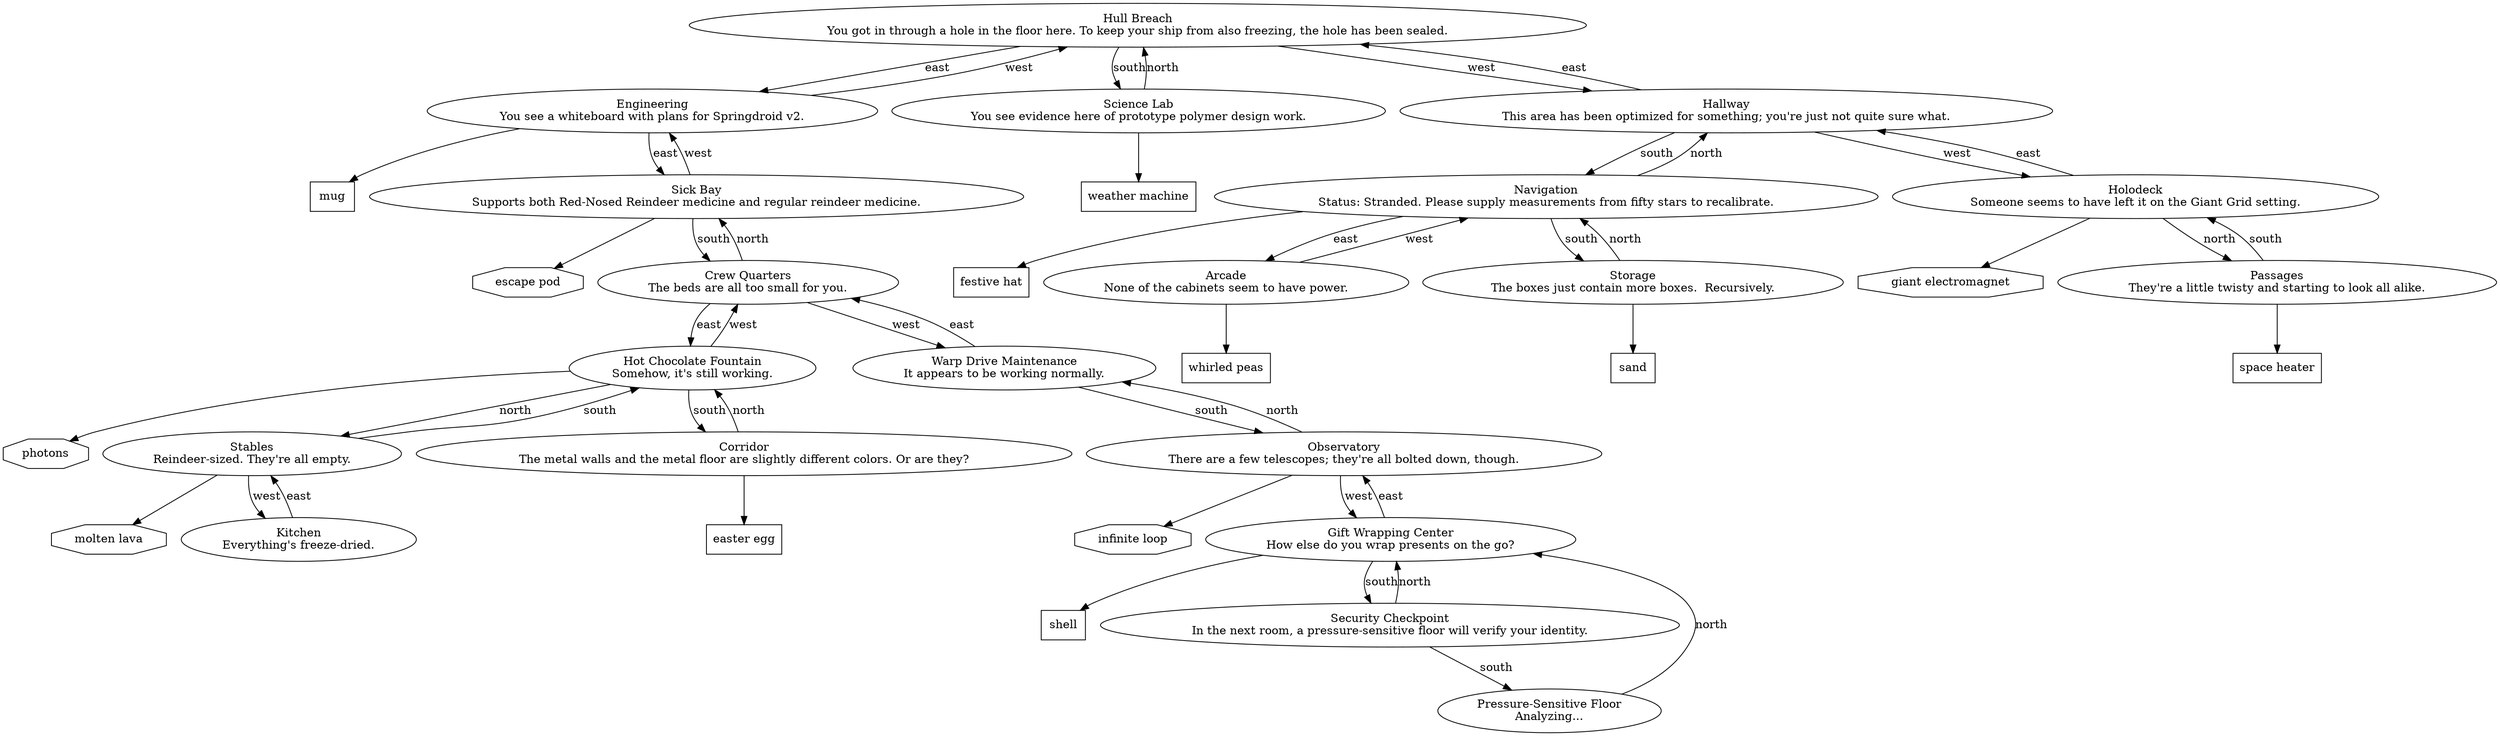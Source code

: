 strict digraph "" {
	node [label="\N"];
	"Hull Breach"	 [label=<Hull Breach<br/>You got in through a hole in the floor here. To keep your ship from also freezing, the hole has been sealed.>,
		shape=ellipse];
	Engineering	 [label=<Engineering<br/>You see a whiteboard with plans for Springdroid v2.>,
		shape=ellipse];
	"Hull Breach" -> Engineering	 [label=east];
	"Science Lab"	 [label=<Science Lab<br/>You see evidence here of prototype polymer design work.>,
		shape=ellipse];
	"Hull Breach" -> "Science Lab"	 [label=south];
	Hallway	 [label=<Hallway<br/>This area has been optimized for something; you're just not quite sure what.>,
		shape=ellipse];
	"Hull Breach" -> Hallway	 [label=west];
	Engineering -> "Hull Breach"	 [label=west];
	mug	 [shape=rect];
	Engineering -> mug;
	"Sick Bay"	 [label=<Sick Bay<br/>Supports both Red-Nosed Reindeer medicine and regular reindeer medicine.>,
		shape=ellipse];
	Engineering -> "Sick Bay"	 [label=east];
	"Sick Bay" -> Engineering	 [label=west];
	"escape pod"	 [shape=octagon];
	"Sick Bay" -> "escape pod";
	"Crew Quarters"	 [label=<Crew Quarters<br/>The beds are all too small for you.>,
		shape=ellipse];
	"Sick Bay" -> "Crew Quarters"	 [label=south];
	"Crew Quarters" -> "Sick Bay"	 [label=north];
	"Hot Chocolate Fountain"	 [label=<Hot Chocolate Fountain<br/>Somehow, it's still working.>,
		shape=ellipse];
	"Crew Quarters" -> "Hot Chocolate Fountain"	 [label=east];
	"Warp Drive Maintenance"	 [label=<Warp Drive Maintenance<br/>It appears to be working normally.>,
		shape=ellipse];
	"Crew Quarters" -> "Warp Drive Maintenance"	 [label=west];
	"Hot Chocolate Fountain" -> "Crew Quarters"	 [label=west];
	photons	 [shape=octagon];
	"Hot Chocolate Fountain" -> photons;
	Stables	 [label=<Stables<br/>Reindeer-sized. They're all empty.>,
		shape=ellipse];
	"Hot Chocolate Fountain" -> Stables	 [label=north];
	Corridor	 [label=<Corridor<br/>The metal walls and the metal floor are slightly different colors. Or are they?>,
		shape=ellipse];
	"Hot Chocolate Fountain" -> Corridor	 [label=south];
	Stables -> "Hot Chocolate Fountain"	 [label=south];
	"molten lava"	 [shape=octagon];
	Stables -> "molten lava";
	Kitchen	 [label=<Kitchen<br/>Everything's freeze-dried.>,
		shape=ellipse];
	Stables -> Kitchen	 [label=west];
	Kitchen -> Stables	 [label=east];
	Corridor -> "Hot Chocolate Fountain"	 [label=north];
	"easter egg"	 [shape=rect];
	Corridor -> "easter egg";
	"Warp Drive Maintenance" -> "Crew Quarters"	 [label=east];
	Observatory	 [label=<Observatory<br/>There are a few telescopes; they're all bolted down, though.>,
		shape=ellipse];
	"Warp Drive Maintenance" -> Observatory	 [label=south];
	Observatory -> "Warp Drive Maintenance"	 [label=north];
	"infinite loop"	 [shape=octagon];
	Observatory -> "infinite loop";
	"Gift Wrapping Center"	 [label=<Gift Wrapping Center<br/>How else do you wrap presents on the go?>,
		shape=ellipse];
	Observatory -> "Gift Wrapping Center"	 [label=west];
	"Gift Wrapping Center" -> Observatory	 [label=east];
	shell	 [shape=rect];
	"Gift Wrapping Center" -> shell;
	"Security Checkpoint"	 [label=<Security Checkpoint<br/>In the next room, a pressure-sensitive floor will verify your identity.>,
		shape=ellipse];
	"Gift Wrapping Center" -> "Security Checkpoint"	 [label=south];
	"Security Checkpoint" -> "Gift Wrapping Center"	 [label=north];
	"Pressure-Sensitive Floor"	 [label=<Pressure-Sensitive Floor<br/>Analyzing...>,
		shape=ellipse];
	"Security Checkpoint" -> "Pressure-Sensitive Floor"	 [label=south];
	"Pressure-Sensitive Floor" -> "Gift Wrapping Center"	 [label=north];
	"Science Lab" -> "Hull Breach"	 [label=north];
	"weather machine"	 [shape=rect];
	"Science Lab" -> "weather machine";
	Hallway -> "Hull Breach"	 [label=east];
	Navigation	 [label=<Navigation<br/>Status: Stranded. Please supply measurements from fifty stars to recalibrate.>,
		shape=ellipse];
	Hallway -> Navigation	 [label=south];
	Holodeck	 [label=<Holodeck<br/>Someone seems to have left it on the Giant Grid setting.>,
		shape=ellipse];
	Hallway -> Holodeck	 [label=west];
	Navigation -> Hallway	 [label=north];
	"festive hat"	 [shape=rect];
	Navigation -> "festive hat";
	Arcade	 [label=<Arcade<br/>None of the cabinets seem to have power.>,
		shape=ellipse];
	Navigation -> Arcade	 [label=east];
	Storage	 [label=<Storage<br/>The boxes just contain more boxes.  Recursively.>,
		shape=ellipse];
	Navigation -> Storage	 [label=south];
	Arcade -> Navigation	 [label=west];
	"whirled peas"	 [shape=rect];
	Arcade -> "whirled peas";
	Storage -> Navigation	 [label=north];
	sand	 [shape=rect];
	Storage -> sand;
	Holodeck -> Hallway	 [label=east];
	"giant electromagnet"	 [shape=octagon];
	Holodeck -> "giant electromagnet";
	Passages	 [label=<Passages<br/>They're a little twisty and starting to look all alike.>,
		shape=ellipse];
	Holodeck -> Passages	 [label=north];
	Passages -> Holodeck	 [label=south];
	"space heater"	 [shape=rect];
	Passages -> "space heater";
}
